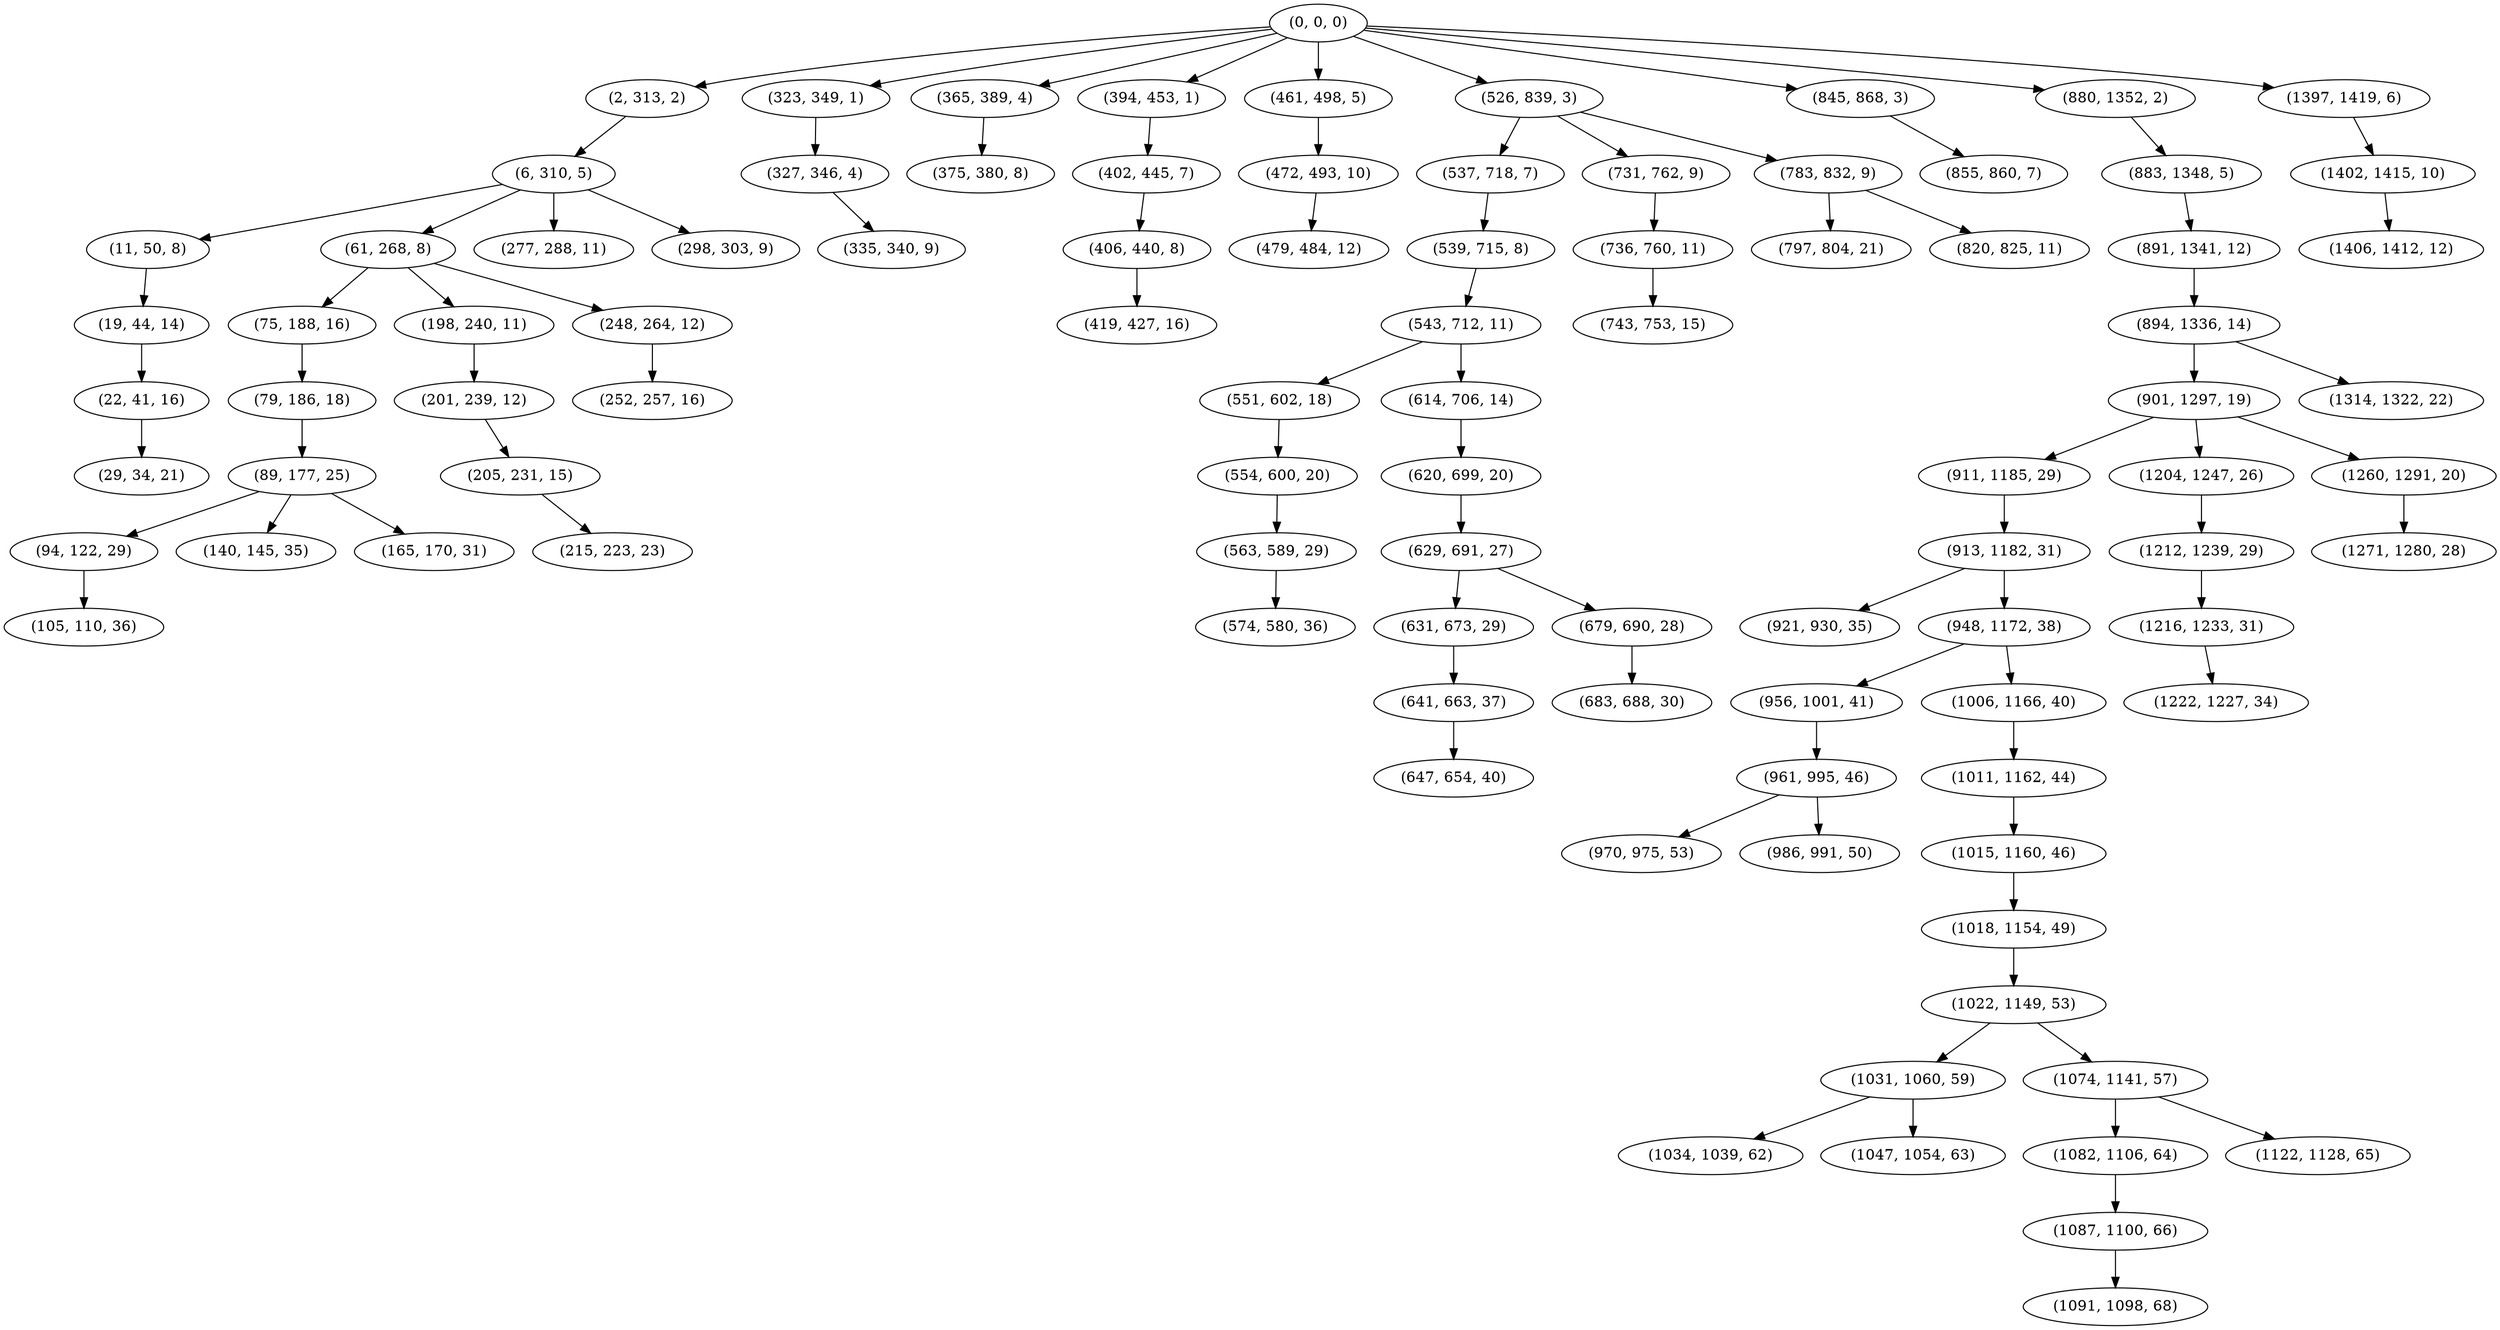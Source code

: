 digraph tree {
    "(0, 0, 0)";
    "(2, 313, 2)";
    "(6, 310, 5)";
    "(11, 50, 8)";
    "(19, 44, 14)";
    "(22, 41, 16)";
    "(29, 34, 21)";
    "(61, 268, 8)";
    "(75, 188, 16)";
    "(79, 186, 18)";
    "(89, 177, 25)";
    "(94, 122, 29)";
    "(105, 110, 36)";
    "(140, 145, 35)";
    "(165, 170, 31)";
    "(198, 240, 11)";
    "(201, 239, 12)";
    "(205, 231, 15)";
    "(215, 223, 23)";
    "(248, 264, 12)";
    "(252, 257, 16)";
    "(277, 288, 11)";
    "(298, 303, 9)";
    "(323, 349, 1)";
    "(327, 346, 4)";
    "(335, 340, 9)";
    "(365, 389, 4)";
    "(375, 380, 8)";
    "(394, 453, 1)";
    "(402, 445, 7)";
    "(406, 440, 8)";
    "(419, 427, 16)";
    "(461, 498, 5)";
    "(472, 493, 10)";
    "(479, 484, 12)";
    "(526, 839, 3)";
    "(537, 718, 7)";
    "(539, 715, 8)";
    "(543, 712, 11)";
    "(551, 602, 18)";
    "(554, 600, 20)";
    "(563, 589, 29)";
    "(574, 580, 36)";
    "(614, 706, 14)";
    "(620, 699, 20)";
    "(629, 691, 27)";
    "(631, 673, 29)";
    "(641, 663, 37)";
    "(647, 654, 40)";
    "(679, 690, 28)";
    "(683, 688, 30)";
    "(731, 762, 9)";
    "(736, 760, 11)";
    "(743, 753, 15)";
    "(783, 832, 9)";
    "(797, 804, 21)";
    "(820, 825, 11)";
    "(845, 868, 3)";
    "(855, 860, 7)";
    "(880, 1352, 2)";
    "(883, 1348, 5)";
    "(891, 1341, 12)";
    "(894, 1336, 14)";
    "(901, 1297, 19)";
    "(911, 1185, 29)";
    "(913, 1182, 31)";
    "(921, 930, 35)";
    "(948, 1172, 38)";
    "(956, 1001, 41)";
    "(961, 995, 46)";
    "(970, 975, 53)";
    "(986, 991, 50)";
    "(1006, 1166, 40)";
    "(1011, 1162, 44)";
    "(1015, 1160, 46)";
    "(1018, 1154, 49)";
    "(1022, 1149, 53)";
    "(1031, 1060, 59)";
    "(1034, 1039, 62)";
    "(1047, 1054, 63)";
    "(1074, 1141, 57)";
    "(1082, 1106, 64)";
    "(1087, 1100, 66)";
    "(1091, 1098, 68)";
    "(1122, 1128, 65)";
    "(1204, 1247, 26)";
    "(1212, 1239, 29)";
    "(1216, 1233, 31)";
    "(1222, 1227, 34)";
    "(1260, 1291, 20)";
    "(1271, 1280, 28)";
    "(1314, 1322, 22)";
    "(1397, 1419, 6)";
    "(1402, 1415, 10)";
    "(1406, 1412, 12)";
    "(0, 0, 0)" -> "(2, 313, 2)";
    "(0, 0, 0)" -> "(323, 349, 1)";
    "(0, 0, 0)" -> "(365, 389, 4)";
    "(0, 0, 0)" -> "(394, 453, 1)";
    "(0, 0, 0)" -> "(461, 498, 5)";
    "(0, 0, 0)" -> "(526, 839, 3)";
    "(0, 0, 0)" -> "(845, 868, 3)";
    "(0, 0, 0)" -> "(880, 1352, 2)";
    "(0, 0, 0)" -> "(1397, 1419, 6)";
    "(2, 313, 2)" -> "(6, 310, 5)";
    "(6, 310, 5)" -> "(11, 50, 8)";
    "(6, 310, 5)" -> "(61, 268, 8)";
    "(6, 310, 5)" -> "(277, 288, 11)";
    "(6, 310, 5)" -> "(298, 303, 9)";
    "(11, 50, 8)" -> "(19, 44, 14)";
    "(19, 44, 14)" -> "(22, 41, 16)";
    "(22, 41, 16)" -> "(29, 34, 21)";
    "(61, 268, 8)" -> "(75, 188, 16)";
    "(61, 268, 8)" -> "(198, 240, 11)";
    "(61, 268, 8)" -> "(248, 264, 12)";
    "(75, 188, 16)" -> "(79, 186, 18)";
    "(79, 186, 18)" -> "(89, 177, 25)";
    "(89, 177, 25)" -> "(94, 122, 29)";
    "(89, 177, 25)" -> "(140, 145, 35)";
    "(89, 177, 25)" -> "(165, 170, 31)";
    "(94, 122, 29)" -> "(105, 110, 36)";
    "(198, 240, 11)" -> "(201, 239, 12)";
    "(201, 239, 12)" -> "(205, 231, 15)";
    "(205, 231, 15)" -> "(215, 223, 23)";
    "(248, 264, 12)" -> "(252, 257, 16)";
    "(323, 349, 1)" -> "(327, 346, 4)";
    "(327, 346, 4)" -> "(335, 340, 9)";
    "(365, 389, 4)" -> "(375, 380, 8)";
    "(394, 453, 1)" -> "(402, 445, 7)";
    "(402, 445, 7)" -> "(406, 440, 8)";
    "(406, 440, 8)" -> "(419, 427, 16)";
    "(461, 498, 5)" -> "(472, 493, 10)";
    "(472, 493, 10)" -> "(479, 484, 12)";
    "(526, 839, 3)" -> "(537, 718, 7)";
    "(526, 839, 3)" -> "(731, 762, 9)";
    "(526, 839, 3)" -> "(783, 832, 9)";
    "(537, 718, 7)" -> "(539, 715, 8)";
    "(539, 715, 8)" -> "(543, 712, 11)";
    "(543, 712, 11)" -> "(551, 602, 18)";
    "(543, 712, 11)" -> "(614, 706, 14)";
    "(551, 602, 18)" -> "(554, 600, 20)";
    "(554, 600, 20)" -> "(563, 589, 29)";
    "(563, 589, 29)" -> "(574, 580, 36)";
    "(614, 706, 14)" -> "(620, 699, 20)";
    "(620, 699, 20)" -> "(629, 691, 27)";
    "(629, 691, 27)" -> "(631, 673, 29)";
    "(629, 691, 27)" -> "(679, 690, 28)";
    "(631, 673, 29)" -> "(641, 663, 37)";
    "(641, 663, 37)" -> "(647, 654, 40)";
    "(679, 690, 28)" -> "(683, 688, 30)";
    "(731, 762, 9)" -> "(736, 760, 11)";
    "(736, 760, 11)" -> "(743, 753, 15)";
    "(783, 832, 9)" -> "(797, 804, 21)";
    "(783, 832, 9)" -> "(820, 825, 11)";
    "(845, 868, 3)" -> "(855, 860, 7)";
    "(880, 1352, 2)" -> "(883, 1348, 5)";
    "(883, 1348, 5)" -> "(891, 1341, 12)";
    "(891, 1341, 12)" -> "(894, 1336, 14)";
    "(894, 1336, 14)" -> "(901, 1297, 19)";
    "(894, 1336, 14)" -> "(1314, 1322, 22)";
    "(901, 1297, 19)" -> "(911, 1185, 29)";
    "(901, 1297, 19)" -> "(1204, 1247, 26)";
    "(901, 1297, 19)" -> "(1260, 1291, 20)";
    "(911, 1185, 29)" -> "(913, 1182, 31)";
    "(913, 1182, 31)" -> "(921, 930, 35)";
    "(913, 1182, 31)" -> "(948, 1172, 38)";
    "(948, 1172, 38)" -> "(956, 1001, 41)";
    "(948, 1172, 38)" -> "(1006, 1166, 40)";
    "(956, 1001, 41)" -> "(961, 995, 46)";
    "(961, 995, 46)" -> "(970, 975, 53)";
    "(961, 995, 46)" -> "(986, 991, 50)";
    "(1006, 1166, 40)" -> "(1011, 1162, 44)";
    "(1011, 1162, 44)" -> "(1015, 1160, 46)";
    "(1015, 1160, 46)" -> "(1018, 1154, 49)";
    "(1018, 1154, 49)" -> "(1022, 1149, 53)";
    "(1022, 1149, 53)" -> "(1031, 1060, 59)";
    "(1022, 1149, 53)" -> "(1074, 1141, 57)";
    "(1031, 1060, 59)" -> "(1034, 1039, 62)";
    "(1031, 1060, 59)" -> "(1047, 1054, 63)";
    "(1074, 1141, 57)" -> "(1082, 1106, 64)";
    "(1074, 1141, 57)" -> "(1122, 1128, 65)";
    "(1082, 1106, 64)" -> "(1087, 1100, 66)";
    "(1087, 1100, 66)" -> "(1091, 1098, 68)";
    "(1204, 1247, 26)" -> "(1212, 1239, 29)";
    "(1212, 1239, 29)" -> "(1216, 1233, 31)";
    "(1216, 1233, 31)" -> "(1222, 1227, 34)";
    "(1260, 1291, 20)" -> "(1271, 1280, 28)";
    "(1397, 1419, 6)" -> "(1402, 1415, 10)";
    "(1402, 1415, 10)" -> "(1406, 1412, 12)";
}
